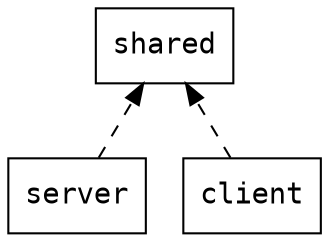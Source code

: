 digraph {
  rankdir = BT
  node [shape=box,fontname=mono]
  edge [style=dashed]

  server -> shared
  client -> shared
}
